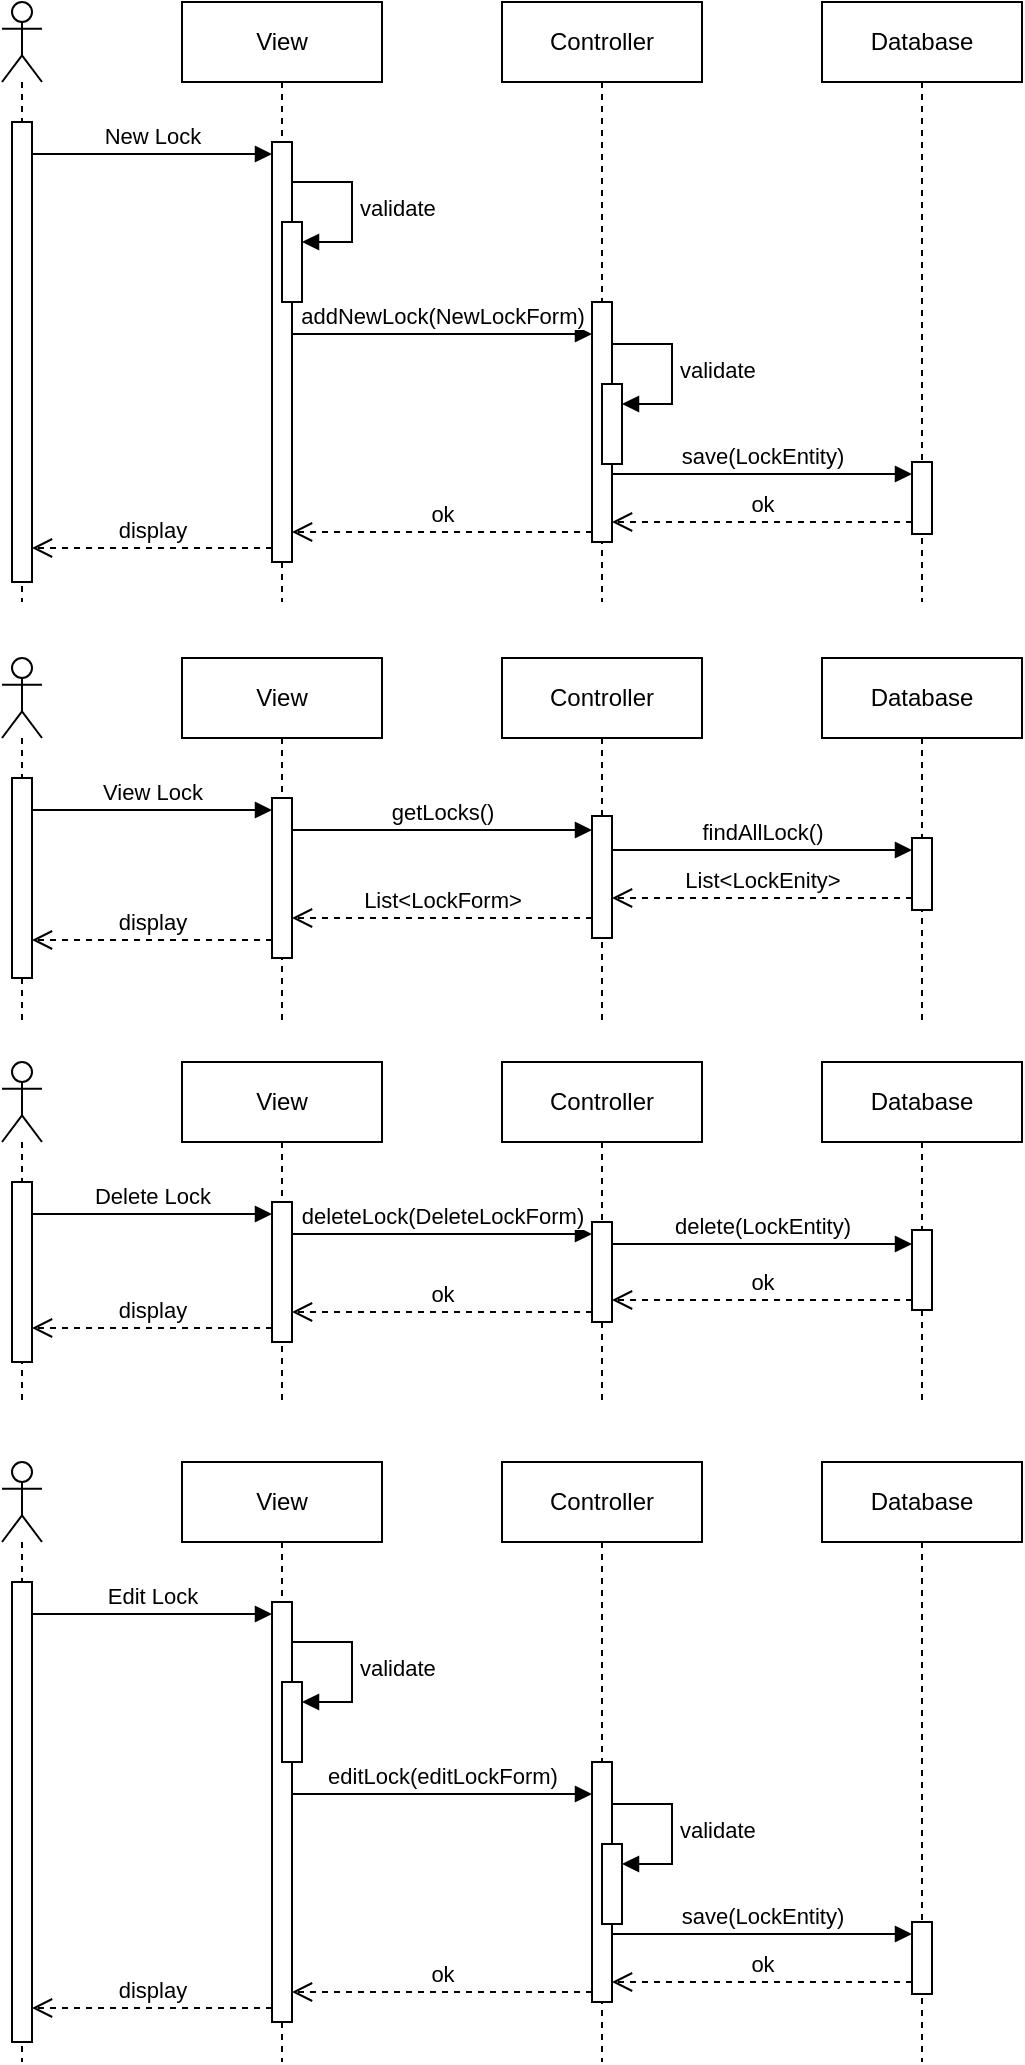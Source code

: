 <mxfile version="24.2.1" type="github">
  <diagram name="Page-1" id="eJk7ZBYUyf_CfmgWEd9V">
    <mxGraphModel dx="1195" dy="652" grid="1" gridSize="10" guides="1" tooltips="1" connect="1" arrows="1" fold="1" page="1" pageScale="1" pageWidth="850" pageHeight="1100" math="0" shadow="0">
      <root>
        <mxCell id="0" />
        <mxCell id="1" parent="0" />
        <mxCell id="_ypiTypOmbHpvV-yp6MR-1" value="" style="shape=umlLifeline;perimeter=lifelinePerimeter;whiteSpace=wrap;html=1;container=1;dropTarget=0;collapsible=0;recursiveResize=0;outlineConnect=0;portConstraint=eastwest;newEdgeStyle={&quot;curved&quot;:0,&quot;rounded&quot;:0};participant=umlActor;" parent="1" vertex="1">
          <mxGeometry x="40" y="20" width="20" height="300" as="geometry" />
        </mxCell>
        <mxCell id="_ypiTypOmbHpvV-yp6MR-6" value="" style="html=1;points=[[0,0,0,0,5],[0,1,0,0,-5],[1,0,0,0,5],[1,1,0,0,-5]];perimeter=orthogonalPerimeter;outlineConnect=0;targetShapes=umlLifeline;portConstraint=eastwest;newEdgeStyle={&quot;curved&quot;:0,&quot;rounded&quot;:0};" parent="_ypiTypOmbHpvV-yp6MR-1" vertex="1">
          <mxGeometry x="5" y="60" width="10" height="230" as="geometry" />
        </mxCell>
        <mxCell id="_ypiTypOmbHpvV-yp6MR-2" value="&lt;div&gt;View&lt;/div&gt;" style="shape=umlLifeline;perimeter=lifelinePerimeter;whiteSpace=wrap;html=1;container=1;dropTarget=0;collapsible=0;recursiveResize=0;outlineConnect=0;portConstraint=eastwest;newEdgeStyle={&quot;curved&quot;:0,&quot;rounded&quot;:0};" parent="1" vertex="1">
          <mxGeometry x="130" y="20" width="100" height="300" as="geometry" />
        </mxCell>
        <mxCell id="_ypiTypOmbHpvV-yp6MR-7" value="" style="html=1;points=[[0,0,0,0,5],[0,1,0,0,-5],[1,0,0,0,5],[1,1,0,0,-5]];perimeter=orthogonalPerimeter;outlineConnect=0;targetShapes=umlLifeline;portConstraint=eastwest;newEdgeStyle={&quot;curved&quot;:0,&quot;rounded&quot;:0};" parent="_ypiTypOmbHpvV-yp6MR-2" vertex="1">
          <mxGeometry x="45" y="70" width="10" height="210" as="geometry" />
        </mxCell>
        <mxCell id="_ypiTypOmbHpvV-yp6MR-12" value="" style="html=1;points=[[0,0,0,0,5],[0,1,0,0,-5],[1,0,0,0,5],[1,1,0,0,-5]];perimeter=orthogonalPerimeter;outlineConnect=0;targetShapes=umlLifeline;portConstraint=eastwest;newEdgeStyle={&quot;curved&quot;:0,&quot;rounded&quot;:0};" parent="_ypiTypOmbHpvV-yp6MR-2" vertex="1">
          <mxGeometry x="50" y="110" width="10" height="40" as="geometry" />
        </mxCell>
        <mxCell id="_ypiTypOmbHpvV-yp6MR-13" value="validate" style="html=1;align=left;spacingLeft=2;endArrow=block;rounded=0;edgeStyle=orthogonalEdgeStyle;curved=0;rounded=0;" parent="_ypiTypOmbHpvV-yp6MR-2" target="_ypiTypOmbHpvV-yp6MR-12" edge="1">
          <mxGeometry relative="1" as="geometry">
            <mxPoint x="55" y="90" as="sourcePoint" />
            <Array as="points">
              <mxPoint x="85" y="120" />
            </Array>
          </mxGeometry>
        </mxCell>
        <mxCell id="_ypiTypOmbHpvV-yp6MR-3" value="Controller" style="shape=umlLifeline;perimeter=lifelinePerimeter;whiteSpace=wrap;html=1;container=1;dropTarget=0;collapsible=0;recursiveResize=0;outlineConnect=0;portConstraint=eastwest;newEdgeStyle={&quot;curved&quot;:0,&quot;rounded&quot;:0};" parent="1" vertex="1">
          <mxGeometry x="290" y="20" width="100" height="300" as="geometry" />
        </mxCell>
        <mxCell id="_ypiTypOmbHpvV-yp6MR-9" value="" style="html=1;points=[[0,0,0,0,5],[0,1,0,0,-5],[1,0,0,0,5],[1,1,0,0,-5]];perimeter=orthogonalPerimeter;outlineConnect=0;targetShapes=umlLifeline;portConstraint=eastwest;newEdgeStyle={&quot;curved&quot;:0,&quot;rounded&quot;:0};" parent="_ypiTypOmbHpvV-yp6MR-3" vertex="1">
          <mxGeometry x="45" y="150" width="10" height="120" as="geometry" />
        </mxCell>
        <mxCell id="_ypiTypOmbHpvV-yp6MR-14" value="" style="html=1;points=[[0,0,0,0,5],[0,1,0,0,-5],[1,0,0,0,5],[1,1,0,0,-5]];perimeter=orthogonalPerimeter;outlineConnect=0;targetShapes=umlLifeline;portConstraint=eastwest;newEdgeStyle={&quot;curved&quot;:0,&quot;rounded&quot;:0};" parent="_ypiTypOmbHpvV-yp6MR-3" vertex="1">
          <mxGeometry x="50" y="191" width="10" height="40" as="geometry" />
        </mxCell>
        <mxCell id="_ypiTypOmbHpvV-yp6MR-15" value="validate" style="html=1;align=left;spacingLeft=2;endArrow=block;rounded=0;edgeStyle=orthogonalEdgeStyle;curved=0;rounded=0;" parent="_ypiTypOmbHpvV-yp6MR-3" target="_ypiTypOmbHpvV-yp6MR-14" edge="1">
          <mxGeometry relative="1" as="geometry">
            <mxPoint x="55" y="171" as="sourcePoint" />
            <Array as="points">
              <mxPoint x="85" y="201" />
            </Array>
          </mxGeometry>
        </mxCell>
        <mxCell id="_ypiTypOmbHpvV-yp6MR-4" value="Database" style="shape=umlLifeline;perimeter=lifelinePerimeter;whiteSpace=wrap;html=1;container=1;dropTarget=0;collapsible=0;recursiveResize=0;outlineConnect=0;portConstraint=eastwest;newEdgeStyle={&quot;curved&quot;:0,&quot;rounded&quot;:0};" parent="1" vertex="1">
          <mxGeometry x="450" y="20" width="100" height="300" as="geometry" />
        </mxCell>
        <mxCell id="_ypiTypOmbHpvV-yp6MR-17" value="" style="html=1;points=[[0,0,0,0,5],[0,1,0,0,-5],[1,0,0,0,5],[1,1,0,0,-5]];perimeter=orthogonalPerimeter;outlineConnect=0;targetShapes=umlLifeline;portConstraint=eastwest;newEdgeStyle={&quot;curved&quot;:0,&quot;rounded&quot;:0};" parent="_ypiTypOmbHpvV-yp6MR-4" vertex="1">
          <mxGeometry x="45" y="230" width="10" height="36" as="geometry" />
        </mxCell>
        <mxCell id="_ypiTypOmbHpvV-yp6MR-8" value="New Lock" style="html=1;verticalAlign=bottom;endArrow=block;curved=0;rounded=0;" parent="1" edge="1">
          <mxGeometry width="80" relative="1" as="geometry">
            <mxPoint x="55" y="96" as="sourcePoint" />
            <mxPoint x="175" y="96" as="targetPoint" />
          </mxGeometry>
        </mxCell>
        <mxCell id="_ypiTypOmbHpvV-yp6MR-16" value="addNewLock(NewLockForm)" style="html=1;verticalAlign=bottom;endArrow=block;curved=0;rounded=0;" parent="1" edge="1">
          <mxGeometry width="80" relative="1" as="geometry">
            <mxPoint x="185" y="186.0" as="sourcePoint" />
            <mxPoint x="335" y="186.0" as="targetPoint" />
            <mxPoint as="offset" />
          </mxGeometry>
        </mxCell>
        <mxCell id="_ypiTypOmbHpvV-yp6MR-18" value="save(LockEntity)" style="html=1;verticalAlign=bottom;endArrow=block;curved=0;rounded=0;" parent="1" edge="1">
          <mxGeometry width="80" relative="1" as="geometry">
            <mxPoint x="345" y="256" as="sourcePoint" />
            <mxPoint x="495" y="256" as="targetPoint" />
            <mxPoint as="offset" />
          </mxGeometry>
        </mxCell>
        <mxCell id="_ypiTypOmbHpvV-yp6MR-19" value="ok" style="html=1;verticalAlign=bottom;endArrow=open;dashed=1;endSize=8;curved=0;rounded=0;" parent="1" edge="1">
          <mxGeometry relative="1" as="geometry">
            <mxPoint x="495" y="280" as="sourcePoint" />
            <mxPoint x="345" y="280" as="targetPoint" />
          </mxGeometry>
        </mxCell>
        <mxCell id="_ypiTypOmbHpvV-yp6MR-20" value="ok" style="html=1;verticalAlign=bottom;endArrow=open;dashed=1;endSize=8;curved=0;rounded=0;" parent="1" edge="1">
          <mxGeometry relative="1" as="geometry">
            <mxPoint x="335" y="285" as="sourcePoint" />
            <mxPoint x="185" y="285" as="targetPoint" />
          </mxGeometry>
        </mxCell>
        <mxCell id="_ypiTypOmbHpvV-yp6MR-21" value="display" style="html=1;verticalAlign=bottom;endArrow=open;dashed=1;endSize=8;curved=0;rounded=0;" parent="1" edge="1">
          <mxGeometry relative="1" as="geometry">
            <mxPoint x="175" y="293" as="sourcePoint" />
            <mxPoint x="55" y="293" as="targetPoint" />
          </mxGeometry>
        </mxCell>
        <mxCell id="_ypiTypOmbHpvV-yp6MR-40" value="" style="shape=umlLifeline;perimeter=lifelinePerimeter;whiteSpace=wrap;html=1;container=1;dropTarget=0;collapsible=0;recursiveResize=0;outlineConnect=0;portConstraint=eastwest;newEdgeStyle={&quot;curved&quot;:0,&quot;rounded&quot;:0};participant=umlActor;" parent="1" vertex="1">
          <mxGeometry x="40" y="348" width="20" height="182" as="geometry" />
        </mxCell>
        <mxCell id="_ypiTypOmbHpvV-yp6MR-41" value="" style="html=1;points=[[0,0,0,0,5],[0,1,0,0,-5],[1,0,0,0,5],[1,1,0,0,-5]];perimeter=orthogonalPerimeter;outlineConnect=0;targetShapes=umlLifeline;portConstraint=eastwest;newEdgeStyle={&quot;curved&quot;:0,&quot;rounded&quot;:0};" parent="_ypiTypOmbHpvV-yp6MR-40" vertex="1">
          <mxGeometry x="5" y="60" width="10" height="100" as="geometry" />
        </mxCell>
        <mxCell id="_ypiTypOmbHpvV-yp6MR-42" value="&lt;div&gt;View&lt;/div&gt;" style="shape=umlLifeline;perimeter=lifelinePerimeter;whiteSpace=wrap;html=1;container=1;dropTarget=0;collapsible=0;recursiveResize=0;outlineConnect=0;portConstraint=eastwest;newEdgeStyle={&quot;curved&quot;:0,&quot;rounded&quot;:0};" parent="1" vertex="1">
          <mxGeometry x="130" y="348" width="100" height="182" as="geometry" />
        </mxCell>
        <mxCell id="_ypiTypOmbHpvV-yp6MR-43" value="" style="html=1;points=[[0,0,0,0,5],[0,1,0,0,-5],[1,0,0,0,5],[1,1,0,0,-5]];perimeter=orthogonalPerimeter;outlineConnect=0;targetShapes=umlLifeline;portConstraint=eastwest;newEdgeStyle={&quot;curved&quot;:0,&quot;rounded&quot;:0};" parent="_ypiTypOmbHpvV-yp6MR-42" vertex="1">
          <mxGeometry x="45" y="70" width="10" height="80" as="geometry" />
        </mxCell>
        <mxCell id="_ypiTypOmbHpvV-yp6MR-46" value="Controller" style="shape=umlLifeline;perimeter=lifelinePerimeter;whiteSpace=wrap;html=1;container=1;dropTarget=0;collapsible=0;recursiveResize=0;outlineConnect=0;portConstraint=eastwest;newEdgeStyle={&quot;curved&quot;:0,&quot;rounded&quot;:0};" parent="1" vertex="1">
          <mxGeometry x="290" y="348" width="100" height="182" as="geometry" />
        </mxCell>
        <mxCell id="_ypiTypOmbHpvV-yp6MR-47" value="" style="html=1;points=[[0,0,0,0,5],[0,1,0,0,-5],[1,0,0,0,5],[1,1,0,0,-5]];perimeter=orthogonalPerimeter;outlineConnect=0;targetShapes=umlLifeline;portConstraint=eastwest;newEdgeStyle={&quot;curved&quot;:0,&quot;rounded&quot;:0};" parent="_ypiTypOmbHpvV-yp6MR-46" vertex="1">
          <mxGeometry x="45" y="79" width="10" height="61" as="geometry" />
        </mxCell>
        <mxCell id="_ypiTypOmbHpvV-yp6MR-50" value="Database" style="shape=umlLifeline;perimeter=lifelinePerimeter;whiteSpace=wrap;html=1;container=1;dropTarget=0;collapsible=0;recursiveResize=0;outlineConnect=0;portConstraint=eastwest;newEdgeStyle={&quot;curved&quot;:0,&quot;rounded&quot;:0};" parent="1" vertex="1">
          <mxGeometry x="450" y="348" width="100" height="182" as="geometry" />
        </mxCell>
        <mxCell id="_ypiTypOmbHpvV-yp6MR-51" value="" style="html=1;points=[[0,0,0,0,5],[0,1,0,0,-5],[1,0,0,0,5],[1,1,0,0,-5]];perimeter=orthogonalPerimeter;outlineConnect=0;targetShapes=umlLifeline;portConstraint=eastwest;newEdgeStyle={&quot;curved&quot;:0,&quot;rounded&quot;:0};" parent="_ypiTypOmbHpvV-yp6MR-50" vertex="1">
          <mxGeometry x="45" y="90" width="10" height="36" as="geometry" />
        </mxCell>
        <mxCell id="_ypiTypOmbHpvV-yp6MR-52" value="View Lock" style="html=1;verticalAlign=bottom;endArrow=block;curved=0;rounded=0;" parent="1" edge="1">
          <mxGeometry width="80" relative="1" as="geometry">
            <mxPoint x="55" y="424" as="sourcePoint" />
            <mxPoint x="175" y="424" as="targetPoint" />
          </mxGeometry>
        </mxCell>
        <mxCell id="_ypiTypOmbHpvV-yp6MR-53" value="getLocks()" style="html=1;verticalAlign=bottom;endArrow=block;curved=0;rounded=0;" parent="1" edge="1">
          <mxGeometry width="80" relative="1" as="geometry">
            <mxPoint x="185" y="434" as="sourcePoint" />
            <mxPoint x="335" y="434" as="targetPoint" />
            <mxPoint as="offset" />
          </mxGeometry>
        </mxCell>
        <mxCell id="_ypiTypOmbHpvV-yp6MR-54" value="findAllLock()" style="html=1;verticalAlign=bottom;endArrow=block;curved=0;rounded=0;" parent="1" edge="1">
          <mxGeometry width="80" relative="1" as="geometry">
            <mxPoint x="345" y="444" as="sourcePoint" />
            <mxPoint x="495" y="444" as="targetPoint" />
            <mxPoint as="offset" />
          </mxGeometry>
        </mxCell>
        <mxCell id="_ypiTypOmbHpvV-yp6MR-55" value="List&amp;lt;LockEnity&amp;gt;" style="html=1;verticalAlign=bottom;endArrow=open;dashed=1;endSize=8;curved=0;rounded=0;" parent="1" edge="1">
          <mxGeometry relative="1" as="geometry">
            <mxPoint x="495" y="468" as="sourcePoint" />
            <mxPoint x="345" y="468" as="targetPoint" />
          </mxGeometry>
        </mxCell>
        <mxCell id="_ypiTypOmbHpvV-yp6MR-56" value="List&amp;lt;LockForm&amp;gt;" style="html=1;verticalAlign=bottom;endArrow=open;dashed=1;endSize=8;curved=0;rounded=0;" parent="1" edge="1">
          <mxGeometry relative="1" as="geometry">
            <mxPoint x="335" y="478" as="sourcePoint" />
            <mxPoint x="185" y="478" as="targetPoint" />
          </mxGeometry>
        </mxCell>
        <mxCell id="_ypiTypOmbHpvV-yp6MR-57" value="display" style="html=1;verticalAlign=bottom;endArrow=open;dashed=1;endSize=8;curved=0;rounded=0;" parent="1" edge="1">
          <mxGeometry relative="1" as="geometry">
            <mxPoint x="175" y="489" as="sourcePoint" />
            <mxPoint x="55" y="489" as="targetPoint" />
          </mxGeometry>
        </mxCell>
        <mxCell id="1V6IBsjhCCZnaJhZ4zuc-1" value="" style="shape=umlLifeline;perimeter=lifelinePerimeter;whiteSpace=wrap;html=1;container=1;dropTarget=0;collapsible=0;recursiveResize=0;outlineConnect=0;portConstraint=eastwest;newEdgeStyle={&quot;curved&quot;:0,&quot;rounded&quot;:0};participant=umlActor;" vertex="1" parent="1">
          <mxGeometry x="40" y="550" width="20" height="170" as="geometry" />
        </mxCell>
        <mxCell id="1V6IBsjhCCZnaJhZ4zuc-2" value="" style="html=1;points=[[0,0,0,0,5],[0,1,0,0,-5],[1,0,0,0,5],[1,1,0,0,-5]];perimeter=orthogonalPerimeter;outlineConnect=0;targetShapes=umlLifeline;portConstraint=eastwest;newEdgeStyle={&quot;curved&quot;:0,&quot;rounded&quot;:0};" vertex="1" parent="1V6IBsjhCCZnaJhZ4zuc-1">
          <mxGeometry x="5" y="60" width="10" height="90" as="geometry" />
        </mxCell>
        <mxCell id="1V6IBsjhCCZnaJhZ4zuc-3" value="&lt;div&gt;View&lt;/div&gt;" style="shape=umlLifeline;perimeter=lifelinePerimeter;whiteSpace=wrap;html=1;container=1;dropTarget=0;collapsible=0;recursiveResize=0;outlineConnect=0;portConstraint=eastwest;newEdgeStyle={&quot;curved&quot;:0,&quot;rounded&quot;:0};" vertex="1" parent="1">
          <mxGeometry x="130" y="550" width="100" height="170" as="geometry" />
        </mxCell>
        <mxCell id="1V6IBsjhCCZnaJhZ4zuc-4" value="" style="html=1;points=[[0,0,0,0,5],[0,1,0,0,-5],[1,0,0,0,5],[1,1,0,0,-5]];perimeter=orthogonalPerimeter;outlineConnect=0;targetShapes=umlLifeline;portConstraint=eastwest;newEdgeStyle={&quot;curved&quot;:0,&quot;rounded&quot;:0};" vertex="1" parent="1V6IBsjhCCZnaJhZ4zuc-3">
          <mxGeometry x="45" y="70" width="10" height="70" as="geometry" />
        </mxCell>
        <mxCell id="1V6IBsjhCCZnaJhZ4zuc-7" value="Controller" style="shape=umlLifeline;perimeter=lifelinePerimeter;whiteSpace=wrap;html=1;container=1;dropTarget=0;collapsible=0;recursiveResize=0;outlineConnect=0;portConstraint=eastwest;newEdgeStyle={&quot;curved&quot;:0,&quot;rounded&quot;:0};" vertex="1" parent="1">
          <mxGeometry x="290" y="550" width="100" height="170" as="geometry" />
        </mxCell>
        <mxCell id="1V6IBsjhCCZnaJhZ4zuc-8" value="" style="html=1;points=[[0,0,0,0,5],[0,1,0,0,-5],[1,0,0,0,5],[1,1,0,0,-5]];perimeter=orthogonalPerimeter;outlineConnect=0;targetShapes=umlLifeline;portConstraint=eastwest;newEdgeStyle={&quot;curved&quot;:0,&quot;rounded&quot;:0};" vertex="1" parent="1V6IBsjhCCZnaJhZ4zuc-7">
          <mxGeometry x="45" y="80" width="10" height="50" as="geometry" />
        </mxCell>
        <mxCell id="1V6IBsjhCCZnaJhZ4zuc-11" value="Database" style="shape=umlLifeline;perimeter=lifelinePerimeter;whiteSpace=wrap;html=1;container=1;dropTarget=0;collapsible=0;recursiveResize=0;outlineConnect=0;portConstraint=eastwest;newEdgeStyle={&quot;curved&quot;:0,&quot;rounded&quot;:0};" vertex="1" parent="1">
          <mxGeometry x="450" y="550" width="100" height="170" as="geometry" />
        </mxCell>
        <mxCell id="1V6IBsjhCCZnaJhZ4zuc-12" value="" style="html=1;points=[[0,0,0,0,5],[0,1,0,0,-5],[1,0,0,0,5],[1,1,0,0,-5]];perimeter=orthogonalPerimeter;outlineConnect=0;targetShapes=umlLifeline;portConstraint=eastwest;newEdgeStyle={&quot;curved&quot;:0,&quot;rounded&quot;:0};" vertex="1" parent="1V6IBsjhCCZnaJhZ4zuc-11">
          <mxGeometry x="45" y="84" width="10" height="40" as="geometry" />
        </mxCell>
        <mxCell id="1V6IBsjhCCZnaJhZ4zuc-13" value="Delete Lock" style="html=1;verticalAlign=bottom;endArrow=block;curved=0;rounded=0;" edge="1" parent="1">
          <mxGeometry width="80" relative="1" as="geometry">
            <mxPoint x="55" y="626" as="sourcePoint" />
            <mxPoint x="175" y="626" as="targetPoint" />
          </mxGeometry>
        </mxCell>
        <mxCell id="1V6IBsjhCCZnaJhZ4zuc-14" value="deleteLock(DeleteLockForm)" style="html=1;verticalAlign=bottom;endArrow=block;curved=0;rounded=0;" edge="1" parent="1">
          <mxGeometry width="80" relative="1" as="geometry">
            <mxPoint x="185" y="636" as="sourcePoint" />
            <mxPoint x="335" y="636" as="targetPoint" />
            <mxPoint as="offset" />
          </mxGeometry>
        </mxCell>
        <mxCell id="1V6IBsjhCCZnaJhZ4zuc-15" value="delete(LockEntity)" style="html=1;verticalAlign=bottom;endArrow=block;curved=0;rounded=0;" edge="1" parent="1">
          <mxGeometry width="80" relative="1" as="geometry">
            <mxPoint x="345" y="641" as="sourcePoint" />
            <mxPoint x="495" y="641" as="targetPoint" />
            <mxPoint as="offset" />
          </mxGeometry>
        </mxCell>
        <mxCell id="1V6IBsjhCCZnaJhZ4zuc-16" value="ok" style="html=1;verticalAlign=bottom;endArrow=open;dashed=1;endSize=8;curved=0;rounded=0;" edge="1" parent="1">
          <mxGeometry relative="1" as="geometry">
            <mxPoint x="495" y="669" as="sourcePoint" />
            <mxPoint x="345" y="669" as="targetPoint" />
          </mxGeometry>
        </mxCell>
        <mxCell id="1V6IBsjhCCZnaJhZ4zuc-17" value="ok" style="html=1;verticalAlign=bottom;endArrow=open;dashed=1;endSize=8;curved=0;rounded=0;" edge="1" parent="1">
          <mxGeometry relative="1" as="geometry">
            <mxPoint x="335" y="675" as="sourcePoint" />
            <mxPoint x="185" y="675" as="targetPoint" />
          </mxGeometry>
        </mxCell>
        <mxCell id="1V6IBsjhCCZnaJhZ4zuc-18" value="display" style="html=1;verticalAlign=bottom;endArrow=open;dashed=1;endSize=8;curved=0;rounded=0;" edge="1" parent="1">
          <mxGeometry relative="1" as="geometry">
            <mxPoint x="175" y="683" as="sourcePoint" />
            <mxPoint x="55" y="683" as="targetPoint" />
          </mxGeometry>
        </mxCell>
        <mxCell id="1V6IBsjhCCZnaJhZ4zuc-19" value="" style="shape=umlLifeline;perimeter=lifelinePerimeter;whiteSpace=wrap;html=1;container=1;dropTarget=0;collapsible=0;recursiveResize=0;outlineConnect=0;portConstraint=eastwest;newEdgeStyle={&quot;curved&quot;:0,&quot;rounded&quot;:0};participant=umlActor;" vertex="1" parent="1">
          <mxGeometry x="40" y="750" width="20" height="300" as="geometry" />
        </mxCell>
        <mxCell id="1V6IBsjhCCZnaJhZ4zuc-20" value="" style="html=1;points=[[0,0,0,0,5],[0,1,0,0,-5],[1,0,0,0,5],[1,1,0,0,-5]];perimeter=orthogonalPerimeter;outlineConnect=0;targetShapes=umlLifeline;portConstraint=eastwest;newEdgeStyle={&quot;curved&quot;:0,&quot;rounded&quot;:0};" vertex="1" parent="1V6IBsjhCCZnaJhZ4zuc-19">
          <mxGeometry x="5" y="60" width="10" height="230" as="geometry" />
        </mxCell>
        <mxCell id="1V6IBsjhCCZnaJhZ4zuc-21" value="&lt;div&gt;View&lt;/div&gt;" style="shape=umlLifeline;perimeter=lifelinePerimeter;whiteSpace=wrap;html=1;container=1;dropTarget=0;collapsible=0;recursiveResize=0;outlineConnect=0;portConstraint=eastwest;newEdgeStyle={&quot;curved&quot;:0,&quot;rounded&quot;:0};" vertex="1" parent="1">
          <mxGeometry x="130" y="750" width="100" height="300" as="geometry" />
        </mxCell>
        <mxCell id="1V6IBsjhCCZnaJhZ4zuc-22" value="" style="html=1;points=[[0,0,0,0,5],[0,1,0,0,-5],[1,0,0,0,5],[1,1,0,0,-5]];perimeter=orthogonalPerimeter;outlineConnect=0;targetShapes=umlLifeline;portConstraint=eastwest;newEdgeStyle={&quot;curved&quot;:0,&quot;rounded&quot;:0};" vertex="1" parent="1V6IBsjhCCZnaJhZ4zuc-21">
          <mxGeometry x="45" y="70" width="10" height="210" as="geometry" />
        </mxCell>
        <mxCell id="1V6IBsjhCCZnaJhZ4zuc-23" value="" style="html=1;points=[[0,0,0,0,5],[0,1,0,0,-5],[1,0,0,0,5],[1,1,0,0,-5]];perimeter=orthogonalPerimeter;outlineConnect=0;targetShapes=umlLifeline;portConstraint=eastwest;newEdgeStyle={&quot;curved&quot;:0,&quot;rounded&quot;:0};" vertex="1" parent="1V6IBsjhCCZnaJhZ4zuc-21">
          <mxGeometry x="50" y="110" width="10" height="40" as="geometry" />
        </mxCell>
        <mxCell id="1V6IBsjhCCZnaJhZ4zuc-24" value="validate" style="html=1;align=left;spacingLeft=2;endArrow=block;rounded=0;edgeStyle=orthogonalEdgeStyle;curved=0;rounded=0;" edge="1" parent="1V6IBsjhCCZnaJhZ4zuc-21" target="1V6IBsjhCCZnaJhZ4zuc-23">
          <mxGeometry relative="1" as="geometry">
            <mxPoint x="55" y="90" as="sourcePoint" />
            <Array as="points">
              <mxPoint x="85" y="120" />
            </Array>
          </mxGeometry>
        </mxCell>
        <mxCell id="1V6IBsjhCCZnaJhZ4zuc-25" value="Controller" style="shape=umlLifeline;perimeter=lifelinePerimeter;whiteSpace=wrap;html=1;container=1;dropTarget=0;collapsible=0;recursiveResize=0;outlineConnect=0;portConstraint=eastwest;newEdgeStyle={&quot;curved&quot;:0,&quot;rounded&quot;:0};" vertex="1" parent="1">
          <mxGeometry x="290" y="750" width="100" height="300" as="geometry" />
        </mxCell>
        <mxCell id="1V6IBsjhCCZnaJhZ4zuc-26" value="" style="html=1;points=[[0,0,0,0,5],[0,1,0,0,-5],[1,0,0,0,5],[1,1,0,0,-5]];perimeter=orthogonalPerimeter;outlineConnect=0;targetShapes=umlLifeline;portConstraint=eastwest;newEdgeStyle={&quot;curved&quot;:0,&quot;rounded&quot;:0};" vertex="1" parent="1V6IBsjhCCZnaJhZ4zuc-25">
          <mxGeometry x="45" y="150" width="10" height="120" as="geometry" />
        </mxCell>
        <mxCell id="1V6IBsjhCCZnaJhZ4zuc-27" value="" style="html=1;points=[[0,0,0,0,5],[0,1,0,0,-5],[1,0,0,0,5],[1,1,0,0,-5]];perimeter=orthogonalPerimeter;outlineConnect=0;targetShapes=umlLifeline;portConstraint=eastwest;newEdgeStyle={&quot;curved&quot;:0,&quot;rounded&quot;:0};" vertex="1" parent="1V6IBsjhCCZnaJhZ4zuc-25">
          <mxGeometry x="50" y="191" width="10" height="40" as="geometry" />
        </mxCell>
        <mxCell id="1V6IBsjhCCZnaJhZ4zuc-28" value="validate" style="html=1;align=left;spacingLeft=2;endArrow=block;rounded=0;edgeStyle=orthogonalEdgeStyle;curved=0;rounded=0;" edge="1" parent="1V6IBsjhCCZnaJhZ4zuc-25" target="1V6IBsjhCCZnaJhZ4zuc-27">
          <mxGeometry relative="1" as="geometry">
            <mxPoint x="55" y="171" as="sourcePoint" />
            <Array as="points">
              <mxPoint x="85" y="201" />
            </Array>
          </mxGeometry>
        </mxCell>
        <mxCell id="1V6IBsjhCCZnaJhZ4zuc-29" value="Database" style="shape=umlLifeline;perimeter=lifelinePerimeter;whiteSpace=wrap;html=1;container=1;dropTarget=0;collapsible=0;recursiveResize=0;outlineConnect=0;portConstraint=eastwest;newEdgeStyle={&quot;curved&quot;:0,&quot;rounded&quot;:0};" vertex="1" parent="1">
          <mxGeometry x="450" y="750" width="100" height="300" as="geometry" />
        </mxCell>
        <mxCell id="1V6IBsjhCCZnaJhZ4zuc-30" value="" style="html=1;points=[[0,0,0,0,5],[0,1,0,0,-5],[1,0,0,0,5],[1,1,0,0,-5]];perimeter=orthogonalPerimeter;outlineConnect=0;targetShapes=umlLifeline;portConstraint=eastwest;newEdgeStyle={&quot;curved&quot;:0,&quot;rounded&quot;:0};" vertex="1" parent="1V6IBsjhCCZnaJhZ4zuc-29">
          <mxGeometry x="45" y="230" width="10" height="36" as="geometry" />
        </mxCell>
        <mxCell id="1V6IBsjhCCZnaJhZ4zuc-31" value="Edit Lock" style="html=1;verticalAlign=bottom;endArrow=block;curved=0;rounded=0;" edge="1" parent="1">
          <mxGeometry width="80" relative="1" as="geometry">
            <mxPoint x="55" y="826" as="sourcePoint" />
            <mxPoint x="175" y="826" as="targetPoint" />
          </mxGeometry>
        </mxCell>
        <mxCell id="1V6IBsjhCCZnaJhZ4zuc-32" value="editLock(editLockForm)" style="html=1;verticalAlign=bottom;endArrow=block;curved=0;rounded=0;" edge="1" parent="1">
          <mxGeometry width="80" relative="1" as="geometry">
            <mxPoint x="185" y="916" as="sourcePoint" />
            <mxPoint x="335" y="916" as="targetPoint" />
            <mxPoint as="offset" />
          </mxGeometry>
        </mxCell>
        <mxCell id="1V6IBsjhCCZnaJhZ4zuc-33" value="save(LockEntity)" style="html=1;verticalAlign=bottom;endArrow=block;curved=0;rounded=0;" edge="1" parent="1">
          <mxGeometry width="80" relative="1" as="geometry">
            <mxPoint x="345" y="986" as="sourcePoint" />
            <mxPoint x="495" y="986" as="targetPoint" />
            <mxPoint as="offset" />
          </mxGeometry>
        </mxCell>
        <mxCell id="1V6IBsjhCCZnaJhZ4zuc-34" value="ok" style="html=1;verticalAlign=bottom;endArrow=open;dashed=1;endSize=8;curved=0;rounded=0;" edge="1" parent="1">
          <mxGeometry relative="1" as="geometry">
            <mxPoint x="495" y="1010" as="sourcePoint" />
            <mxPoint x="345" y="1010" as="targetPoint" />
          </mxGeometry>
        </mxCell>
        <mxCell id="1V6IBsjhCCZnaJhZ4zuc-35" value="ok" style="html=1;verticalAlign=bottom;endArrow=open;dashed=1;endSize=8;curved=0;rounded=0;" edge="1" parent="1">
          <mxGeometry relative="1" as="geometry">
            <mxPoint x="335" y="1015" as="sourcePoint" />
            <mxPoint x="185" y="1015" as="targetPoint" />
          </mxGeometry>
        </mxCell>
        <mxCell id="1V6IBsjhCCZnaJhZ4zuc-36" value="display" style="html=1;verticalAlign=bottom;endArrow=open;dashed=1;endSize=8;curved=0;rounded=0;" edge="1" parent="1">
          <mxGeometry relative="1" as="geometry">
            <mxPoint x="175" y="1023" as="sourcePoint" />
            <mxPoint x="55" y="1023" as="targetPoint" />
          </mxGeometry>
        </mxCell>
      </root>
    </mxGraphModel>
  </diagram>
</mxfile>
